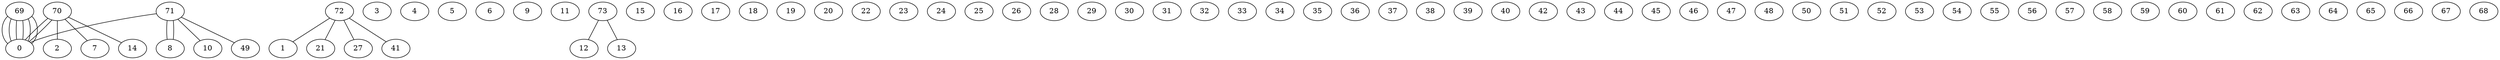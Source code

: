 graph G {
0;
1;
2;
3;
4;
5;
6;
7;
8;
9;
10;
11;
12;
13;
14;
15;
16;
17;
18;
19;
20;
21;
22;
23;
24;
25;
26;
27;
28;
29;
30;
31;
32;
33;
34;
35;
36;
37;
38;
39;
40;
41;
42;
43;
44;
45;
46;
47;
48;
49;
50;
51;
52;
53;
54;
55;
56;
57;
58;
59;
60;
61;
62;
63;
64;
65;
66;
67;
68;
69;
70;
71;
72;
73;
73--13 ;
73--12 ;
72--27 ;
72--21 ;
72--1 ;
72--41 ;
71--8 ;
71--49 ;
71--10 ;
71--8 ;
71--0 ;
70--14 ;
70--7 ;
70--2 ;
70--0 ;
70--0 ;
69--0 ;
69--0 ;
69--0 ;
69--0 ;
69--0 ;
69--0 ;
}
